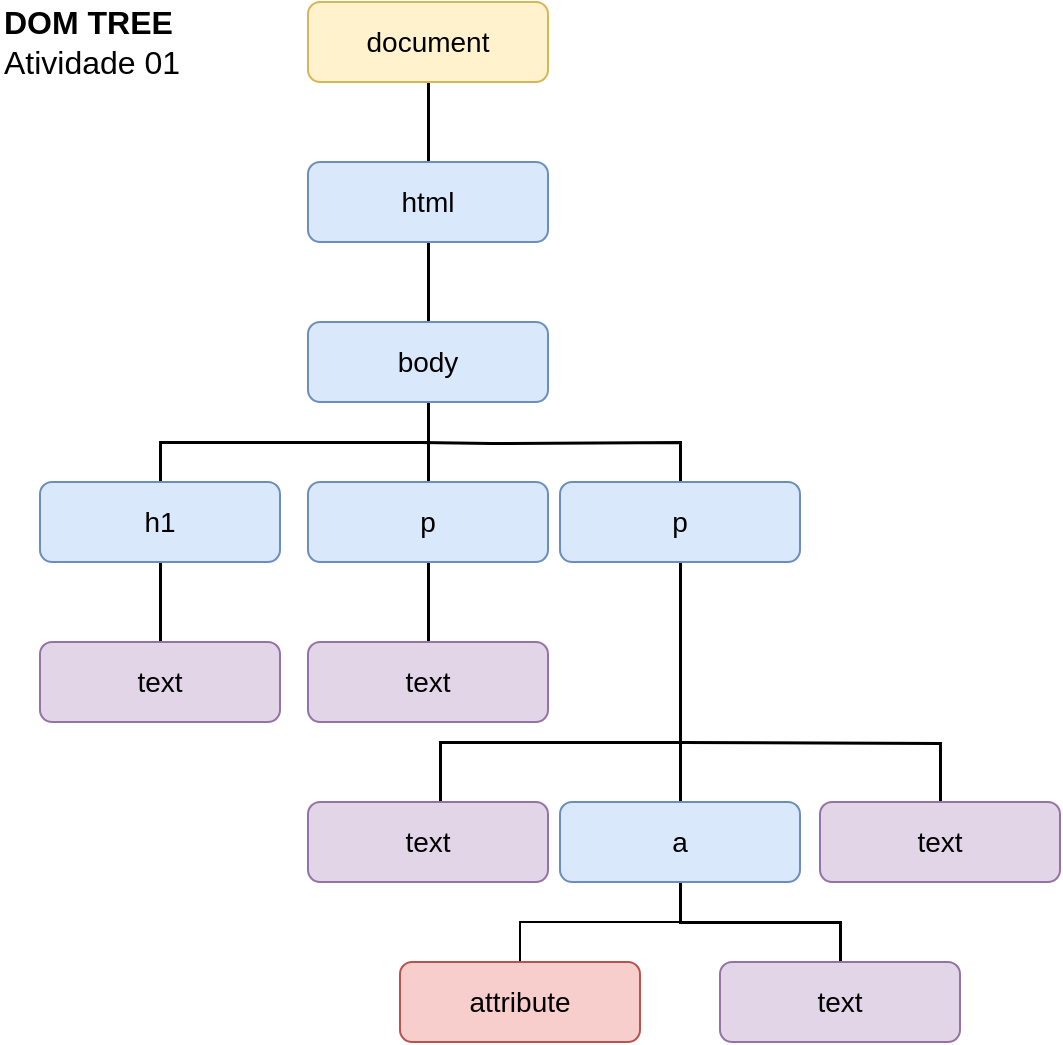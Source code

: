 <mxfile version="21.2.1" type="device">
  <diagram name="Página-1" id="P-hJOvSmFISw9stN6Z1E">
    <mxGraphModel dx="911" dy="466" grid="1" gridSize="10" guides="1" tooltips="1" connect="1" arrows="1" fold="1" page="1" pageScale="1" pageWidth="827" pageHeight="1169" math="0" shadow="0">
      <root>
        <mxCell id="0" />
        <mxCell id="1" parent="0" />
        <mxCell id="ktE1PxpU4gHQ6wS-ic4--3" value="" style="rounded=0;orthogonalLoop=1;jettySize=auto;html=1;endArrow=none;endFill=0;strokeWidth=1.5;startArrow=none;startFill=0;" edge="1" parent="1" source="ktE1PxpU4gHQ6wS-ic4--1" target="ktE1PxpU4gHQ6wS-ic4--2">
          <mxGeometry relative="1" as="geometry" />
        </mxCell>
        <mxCell id="ktE1PxpU4gHQ6wS-ic4--1" value="document" style="rounded=1;whiteSpace=wrap;html=1;fillColor=#fff2cc;strokeColor=#d6b656;fontSize=14;" vertex="1" parent="1">
          <mxGeometry x="354" y="40" width="120" height="40" as="geometry" />
        </mxCell>
        <mxCell id="ktE1PxpU4gHQ6wS-ic4--5" value="" style="edgeStyle=orthogonalEdgeStyle;rounded=0;orthogonalLoop=1;jettySize=auto;html=1;strokeWidth=1.5;startArrow=none;startFill=0;endArrow=none;endFill=0;" edge="1" parent="1" source="ktE1PxpU4gHQ6wS-ic4--2" target="ktE1PxpU4gHQ6wS-ic4--4">
          <mxGeometry relative="1" as="geometry" />
        </mxCell>
        <mxCell id="ktE1PxpU4gHQ6wS-ic4--2" value="html" style="rounded=1;whiteSpace=wrap;html=1;fillColor=#dae8fc;strokeColor=#6c8ebf;fontSize=14;" vertex="1" parent="1">
          <mxGeometry x="354" y="120" width="120" height="40" as="geometry" />
        </mxCell>
        <mxCell id="ktE1PxpU4gHQ6wS-ic4--7" value="" style="edgeStyle=orthogonalEdgeStyle;rounded=0;orthogonalLoop=1;jettySize=auto;html=1;exitX=0.5;exitY=1;exitDx=0;exitDy=0;strokeWidth=1.5;startArrow=none;startFill=0;endArrow=none;endFill=0;" edge="1" parent="1" source="ktE1PxpU4gHQ6wS-ic4--4" target="ktE1PxpU4gHQ6wS-ic4--6">
          <mxGeometry relative="1" as="geometry" />
        </mxCell>
        <mxCell id="ktE1PxpU4gHQ6wS-ic4--9" value="" style="edgeStyle=orthogonalEdgeStyle;rounded=0;orthogonalLoop=1;jettySize=auto;html=1;strokeWidth=1.5;startArrow=none;startFill=0;endArrow=none;endFill=0;" edge="1" parent="1" source="ktE1PxpU4gHQ6wS-ic4--4" target="ktE1PxpU4gHQ6wS-ic4--8">
          <mxGeometry relative="1" as="geometry" />
        </mxCell>
        <mxCell id="ktE1PxpU4gHQ6wS-ic4--11" value="" style="edgeStyle=orthogonalEdgeStyle;rounded=0;orthogonalLoop=1;jettySize=auto;html=1;strokeWidth=1.5;startArrow=none;startFill=0;endArrow=none;endFill=0;" edge="1" parent="1" target="ktE1PxpU4gHQ6wS-ic4--10">
          <mxGeometry relative="1" as="geometry">
            <mxPoint x="410" y="260" as="sourcePoint" />
          </mxGeometry>
        </mxCell>
        <mxCell id="ktE1PxpU4gHQ6wS-ic4--4" value="body" style="rounded=1;whiteSpace=wrap;html=1;fillColor=#dae8fc;strokeColor=#6c8ebf;fontSize=14;" vertex="1" parent="1">
          <mxGeometry x="354" y="200" width="120" height="40" as="geometry" />
        </mxCell>
        <mxCell id="ktE1PxpU4gHQ6wS-ic4--13" value="" style="edgeStyle=orthogonalEdgeStyle;rounded=0;orthogonalLoop=1;jettySize=auto;html=1;strokeWidth=1.5;startArrow=none;startFill=0;endArrow=none;endFill=0;" edge="1" parent="1" source="ktE1PxpU4gHQ6wS-ic4--6" target="ktE1PxpU4gHQ6wS-ic4--12">
          <mxGeometry relative="1" as="geometry" />
        </mxCell>
        <mxCell id="ktE1PxpU4gHQ6wS-ic4--6" value="h1" style="rounded=1;whiteSpace=wrap;html=1;fillColor=#dae8fc;strokeColor=#6c8ebf;fontSize=14;" vertex="1" parent="1">
          <mxGeometry x="220" y="280" width="120" height="40" as="geometry" />
        </mxCell>
        <mxCell id="ktE1PxpU4gHQ6wS-ic4--15" value="" style="edgeStyle=orthogonalEdgeStyle;rounded=0;orthogonalLoop=1;jettySize=auto;html=1;strokeWidth=1.5;startArrow=none;startFill=0;endArrow=none;endFill=0;" edge="1" parent="1" source="ktE1PxpU4gHQ6wS-ic4--8" target="ktE1PxpU4gHQ6wS-ic4--14">
          <mxGeometry relative="1" as="geometry" />
        </mxCell>
        <mxCell id="ktE1PxpU4gHQ6wS-ic4--8" value="p" style="rounded=1;whiteSpace=wrap;html=1;fillColor=#dae8fc;strokeColor=#6c8ebf;fontSize=14;" vertex="1" parent="1">
          <mxGeometry x="354" y="280" width="120" height="40" as="geometry" />
        </mxCell>
        <mxCell id="ktE1PxpU4gHQ6wS-ic4--17" value="" style="edgeStyle=orthogonalEdgeStyle;rounded=0;orthogonalLoop=1;jettySize=auto;html=1;strokeWidth=1.5;startArrow=none;startFill=0;endArrow=none;endFill=0;" edge="1" parent="1" source="ktE1PxpU4gHQ6wS-ic4--10" target="ktE1PxpU4gHQ6wS-ic4--16">
          <mxGeometry relative="1" as="geometry">
            <Array as="points">
              <mxPoint x="540" y="410" />
              <mxPoint x="420" y="410" />
            </Array>
          </mxGeometry>
        </mxCell>
        <mxCell id="ktE1PxpU4gHQ6wS-ic4--23" style="edgeStyle=orthogonalEdgeStyle;rounded=0;orthogonalLoop=1;jettySize=auto;html=1;entryX=0.5;entryY=0;entryDx=0;entryDy=0;strokeWidth=1.5;startArrow=none;startFill=0;endArrow=none;endFill=0;" edge="1" parent="1" source="ktE1PxpU4gHQ6wS-ic4--10" target="ktE1PxpU4gHQ6wS-ic4--18">
          <mxGeometry relative="1" as="geometry" />
        </mxCell>
        <mxCell id="ktE1PxpU4gHQ6wS-ic4--33" style="edgeStyle=orthogonalEdgeStyle;rounded=0;orthogonalLoop=1;jettySize=auto;html=1;entryX=0.5;entryY=0;entryDx=0;entryDy=0;strokeWidth=1.5;endArrow=none;endFill=0;" edge="1" parent="1" target="ktE1PxpU4gHQ6wS-ic4--21">
          <mxGeometry relative="1" as="geometry">
            <mxPoint x="540" y="410" as="sourcePoint" />
          </mxGeometry>
        </mxCell>
        <mxCell id="ktE1PxpU4gHQ6wS-ic4--10" value="p" style="rounded=1;whiteSpace=wrap;html=1;fillColor=#dae8fc;strokeColor=#6c8ebf;fontSize=14;" vertex="1" parent="1">
          <mxGeometry x="480" y="280" width="120" height="40" as="geometry" />
        </mxCell>
        <mxCell id="ktE1PxpU4gHQ6wS-ic4--12" value="text" style="rounded=1;whiteSpace=wrap;html=1;fillColor=#e1d5e7;strokeColor=#9673a6;fontSize=14;" vertex="1" parent="1">
          <mxGeometry x="220" y="360" width="120" height="40" as="geometry" />
        </mxCell>
        <mxCell id="ktE1PxpU4gHQ6wS-ic4--14" value="text" style="rounded=1;whiteSpace=wrap;html=1;fillColor=#e1d5e7;strokeColor=#9673a6;fontSize=14;" vertex="1" parent="1">
          <mxGeometry x="354" y="360" width="120" height="40" as="geometry" />
        </mxCell>
        <mxCell id="ktE1PxpU4gHQ6wS-ic4--16" value="text" style="rounded=1;whiteSpace=wrap;html=1;fillColor=#e1d5e7;strokeColor=#9673a6;fontSize=14;" vertex="1" parent="1">
          <mxGeometry x="354" y="440" width="120" height="40" as="geometry" />
        </mxCell>
        <mxCell id="ktE1PxpU4gHQ6wS-ic4--30" style="edgeStyle=orthogonalEdgeStyle;rounded=0;orthogonalLoop=1;jettySize=auto;html=1;strokeWidth=1.5;startArrow=none;startFill=0;endArrow=none;endFill=0;" edge="1" parent="1" source="ktE1PxpU4gHQ6wS-ic4--18" target="ktE1PxpU4gHQ6wS-ic4--32">
          <mxGeometry relative="1" as="geometry">
            <mxPoint x="600" y="520" as="targetPoint" />
            <Array as="points">
              <mxPoint x="540" y="500" />
              <mxPoint x="620" y="500" />
            </Array>
          </mxGeometry>
        </mxCell>
        <mxCell id="ktE1PxpU4gHQ6wS-ic4--35" style="edgeStyle=orthogonalEdgeStyle;rounded=0;orthogonalLoop=1;jettySize=auto;html=1;entryX=0.5;entryY=0;entryDx=0;entryDy=0;endArrow=none;endFill=0;" edge="1" parent="1" source="ktE1PxpU4gHQ6wS-ic4--18" target="ktE1PxpU4gHQ6wS-ic4--34">
          <mxGeometry relative="1" as="geometry" />
        </mxCell>
        <mxCell id="ktE1PxpU4gHQ6wS-ic4--18" value="a" style="rounded=1;whiteSpace=wrap;html=1;fillColor=#dae8fc;strokeColor=#6c8ebf;fontSize=14;" vertex="1" parent="1">
          <mxGeometry x="480" y="440" width="120" height="40" as="geometry" />
        </mxCell>
        <mxCell id="ktE1PxpU4gHQ6wS-ic4--21" value="text" style="rounded=1;whiteSpace=wrap;html=1;fillColor=#e1d5e7;strokeColor=#9673a6;fontSize=14;" vertex="1" parent="1">
          <mxGeometry x="610" y="440" width="120" height="40" as="geometry" />
        </mxCell>
        <mxCell id="ktE1PxpU4gHQ6wS-ic4--32" value="text" style="rounded=1;whiteSpace=wrap;html=1;fillColor=#e1d5e7;strokeColor=#9673a6;fontSize=14;" vertex="1" parent="1">
          <mxGeometry x="560" y="520" width="120" height="40" as="geometry" />
        </mxCell>
        <mxCell id="ktE1PxpU4gHQ6wS-ic4--34" value="attribute" style="rounded=1;whiteSpace=wrap;html=1;fillColor=#f8cecc;strokeColor=#b85450;fontSize=14;" vertex="1" parent="1">
          <mxGeometry x="400" y="520" width="120" height="40" as="geometry" />
        </mxCell>
        <mxCell id="ktE1PxpU4gHQ6wS-ic4--36" value="DOM TREE&lt;br&gt;&lt;span style=&quot;font-weight: normal;&quot;&gt;Atividade 01&lt;/span&gt;" style="text;html=1;strokeColor=none;fillColor=none;align=left;verticalAlign=middle;whiteSpace=wrap;rounded=0;fontSize=16;fontStyle=1" vertex="1" parent="1">
          <mxGeometry x="200" y="45" width="120" height="30" as="geometry" />
        </mxCell>
      </root>
    </mxGraphModel>
  </diagram>
</mxfile>
